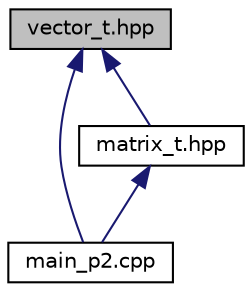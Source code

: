digraph "vector_t.hpp"
{
 // LATEX_PDF_SIZE
  edge [fontname="Helvetica",fontsize="10",labelfontname="Helvetica",labelfontsize="10"];
  node [fontname="Helvetica",fontsize="10",shape=record];
  Node1 [label="vector_t.hpp",height=0.2,width=0.4,color="black", fillcolor="grey75", style="filled", fontcolor="black",tooltip="programa proporcionado por el profesorado para realizar la práctica 2 de Algoritmos y estructura de d..."];
  Node1 -> Node2 [dir="back",color="midnightblue",fontsize="10",style="solid",fontname="Helvetica"];
  Node2 [label="main_p2.cpp",height=0.2,width=0.4,color="black", fillcolor="white", style="filled",URL="$main__p2_8cpp.html",tooltip="programa proporcionado por el profesorado para realizar la práctica 2 de Algoritmos y estructura de d..."];
  Node1 -> Node3 [dir="back",color="midnightblue",fontsize="10",style="solid",fontname="Helvetica"];
  Node3 [label="matrix_t.hpp",height=0.2,width=0.4,color="black", fillcolor="white", style="filled",URL="$matrix__t_8hpp.html",tooltip="programa proporcionado por el profesorado para realizar la práctica 2 de Algoritmos y estructura de d..."];
  Node3 -> Node2 [dir="back",color="midnightblue",fontsize="10",style="solid",fontname="Helvetica"];
}
